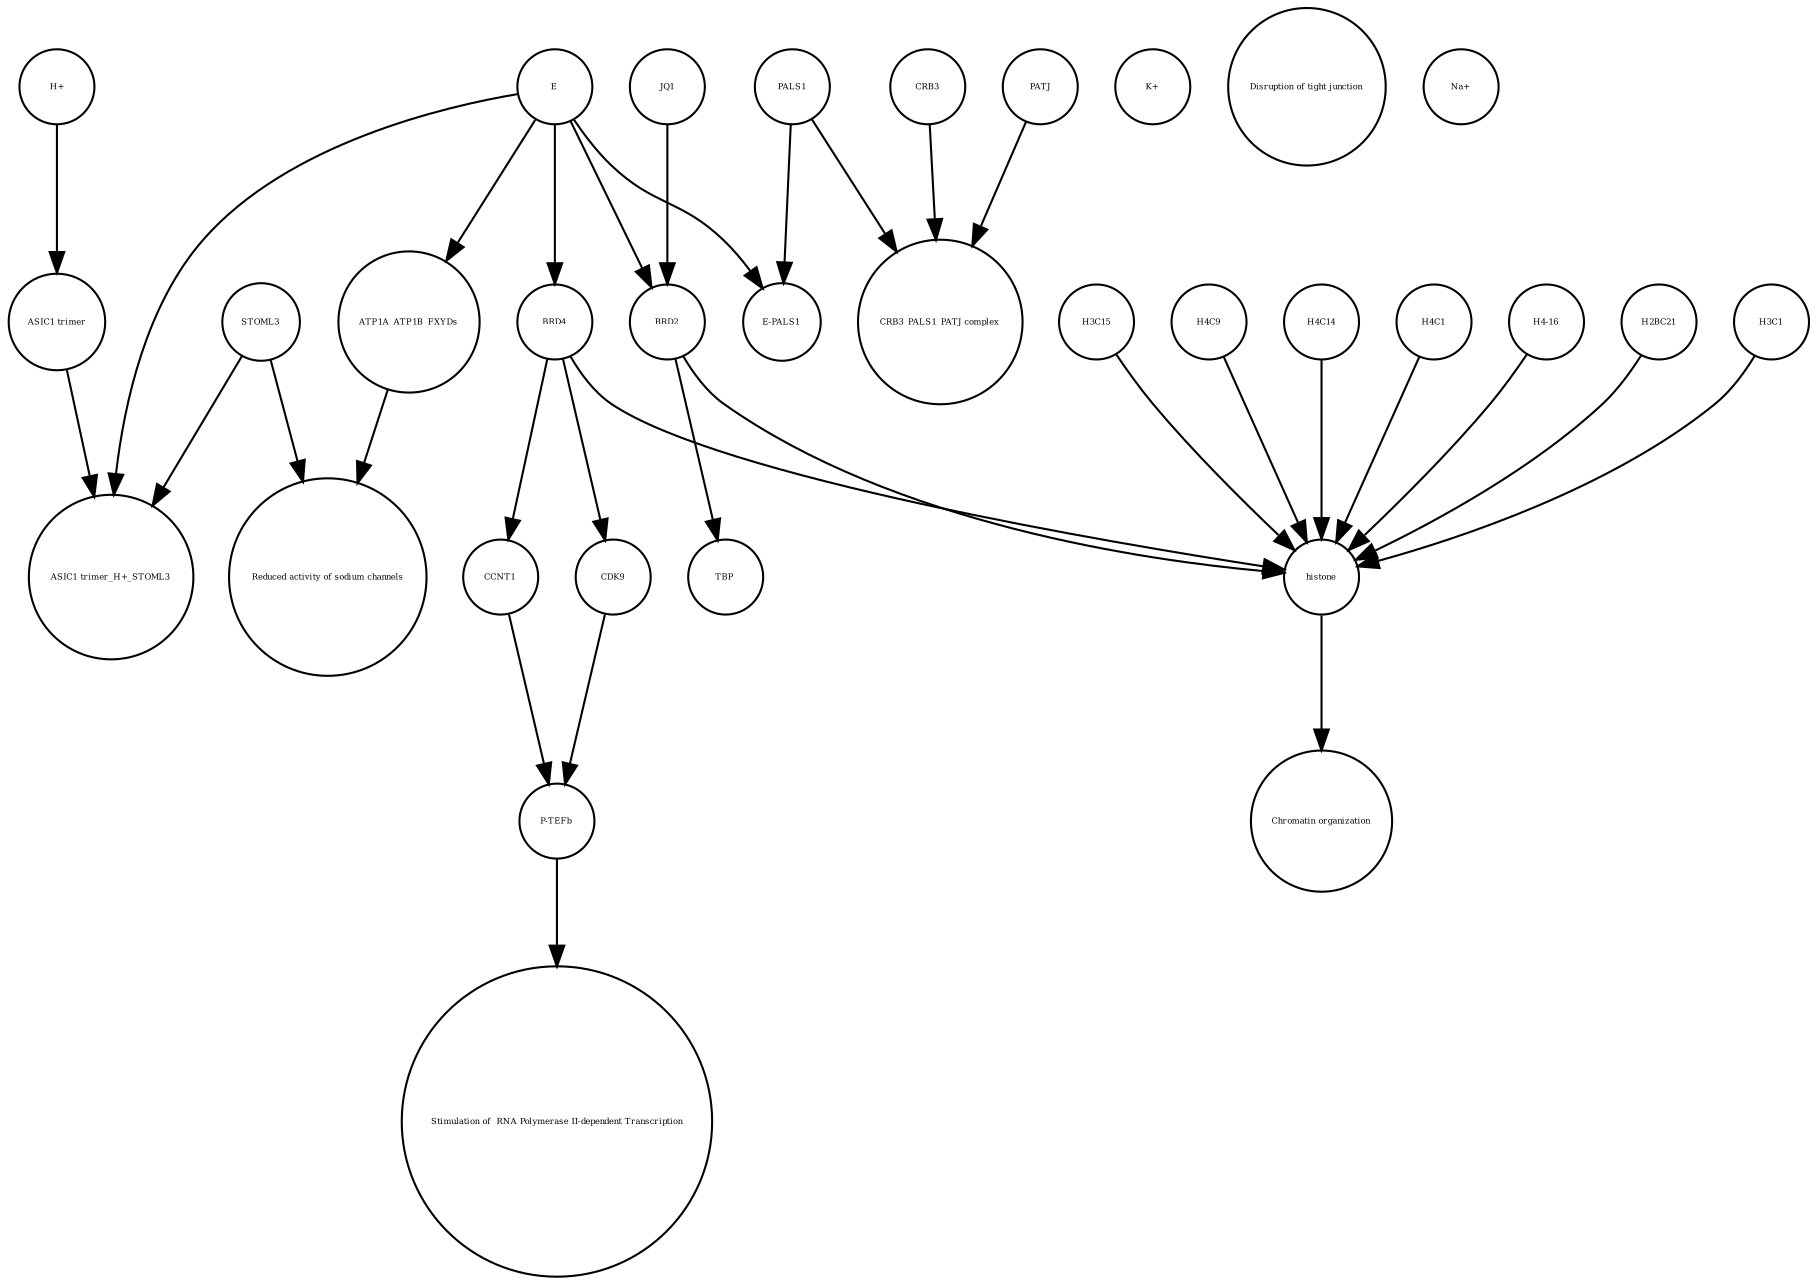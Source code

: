 strict digraph  {
STOML3 [annotation="", bipartite=0, cls=macromolecule, fontsize=4, label=STOML3, shape=circle];
CDK9 [annotation="", bipartite=0, cls=macromolecule, fontsize=4, label=CDK9, shape=circle];
ATP1A_ATP1B_FXYDs [annotation="", bipartite=0, cls=complex, fontsize=4, label=ATP1A_ATP1B_FXYDs, shape=circle];
JQ1 [annotation="", bipartite=0, cls=macromolecule, fontsize=4, label=JQ1, shape=circle];
"E-PALS1" [annotation="", bipartite=0, cls=complex, fontsize=4, label="E-PALS1", shape=circle];
"H+" [annotation="", bipartite=0, cls="simple chemical", fontsize=4, label="H+", shape=circle];
"Chromatin organization" [annotation="", bipartite=0, cls=phenotype, fontsize=4, label="Chromatin organization", shape=circle];
PATJ [annotation="", bipartite=0, cls=macromolecule, fontsize=4, label=PATJ, shape=circle];
PALS1 [annotation="", bipartite=0, cls=macromolecule, fontsize=4, label=PALS1, shape=circle];
"H4-16" [annotation="", bipartite=0, cls=macromolecule, fontsize=4, label="H4-16", shape=circle];
histone [annotation="", bipartite=0, cls=complex, fontsize=4, label=histone, shape=circle];
"CRB3_PALS1_PATJ complex" [annotation="", bipartite=0, cls=complex, fontsize=4, label="CRB3_PALS1_PATJ complex", shape=circle];
"Reduced activity of sodium channels" [annotation="", bipartite=0, cls=phenotype, fontsize=4, label="Reduced activity of sodium channels", shape=circle];
" Stimulation of  RNA Polymerase II-dependent Transcription " [annotation="", bipartite=0, cls=phenotype, fontsize=4, label=" Stimulation of  RNA Polymerase II-dependent Transcription ", shape=circle];
"ASIC1 trimer_H+_STOML3" [annotation="", bipartite=0, cls=complex, fontsize=4, label="ASIC1 trimer_H+_STOML3", shape=circle];
"K+" [annotation="", bipartite=0, cls="simple chemical", fontsize=4, label="K+", shape=circle];
H2BC21 [annotation="", bipartite=0, cls=macromolecule, fontsize=4, label=H2BC21, shape=circle];
BRD2 [annotation="", bipartite=0, cls=macromolecule, fontsize=4, label=BRD2, shape=circle];
TBP [annotation="", bipartite=0, cls=macromolecule, fontsize=4, label=TBP, shape=circle];
"Disruption of tight junction" [annotation="", bipartite=0, cls=phenotype, fontsize=4, label="Disruption of tight junction", shape=circle];
BRD4 [annotation="", bipartite=0, cls=macromolecule, fontsize=4, label=BRD4, shape=circle];
E [annotation=urn_miriam_ncbiprotein_BCD58755, bipartite=0, cls=macromolecule, fontsize=4, label=E, shape=circle];
"P-TEFb" [annotation="", bipartite=0, cls=complex, fontsize=4, label="P-TEFb", shape=circle];
H3C1 [annotation="", bipartite=0, cls=macromolecule, fontsize=4, label=H3C1, shape=circle];
CCNT1 [annotation="", bipartite=0, cls=macromolecule, fontsize=4, label=CCNT1, shape=circle];
CRB3 [annotation="", bipartite=0, cls=macromolecule, fontsize=4, label=CRB3, shape=circle];
H3C15 [annotation="", bipartite=0, cls=macromolecule, fontsize=4, label=H3C15, shape=circle];
"Na+" [annotation="", bipartite=0, cls="simple chemical", fontsize=4, label="Na+", shape=circle];
"ASIC1 trimer" [annotation="", bipartite=0, cls=macromolecule, fontsize=4, label="ASIC1 trimer", shape=circle];
H4C9 [annotation="", bipartite=0, cls=macromolecule, fontsize=4, label=H4C9, shape=circle];
H4C14 [annotation="", bipartite=0, cls=macromolecule, fontsize=4, label=H4C14, shape=circle];
H4C1 [annotation="", bipartite=0, cls=macromolecule, fontsize=4, label=H4C1, shape=circle];
STOML3 -> "Reduced activity of sodium channels"  [annotation="", interaction_type=production];
STOML3 -> "ASIC1 trimer_H+_STOML3"  [annotation="", interaction_type=production];
CDK9 -> "P-TEFb"  [annotation="", interaction_type=production];
ATP1A_ATP1B_FXYDs -> "Reduced activity of sodium channels"  [annotation="", interaction_type=production];
JQ1 -> BRD2  [annotation="urn_miriam_doi_10.1038%2Fs41586-020-2286-9|urn_miriam_doi_10.1080%2F15592294.2018.1469891", interaction_type=inhibition];
"H+" -> "ASIC1 trimer"  [annotation="", interaction_type=production];
PATJ -> "CRB3_PALS1_PATJ complex"  [annotation="", interaction_type=production];
PALS1 -> "CRB3_PALS1_PATJ complex"  [annotation="", interaction_type=production];
PALS1 -> "E-PALS1"  [annotation="", interaction_type=production];
"H4-16" -> histone  [annotation="", interaction_type=production];
histone -> "Chromatin organization"  [annotation="", interaction_type=production];
H2BC21 -> histone  [annotation="", interaction_type=production];
BRD2 -> histone  [annotation="urn_miriam_doi_10.1038%2Fnsmb.3228.|urn_miriam_doi_10.1016%2Fj.molcel.2008.01.018", interaction_type=catalysis];
BRD2 -> TBP  [annotation="urn_miriam_doi_10.1007%2Fs11010-006-9223-6", interaction_type=catalysis];
BRD4 -> histone  [annotation="urn_miriam_doi_10.1038%2Fnsmb.3228.|urn_miriam_doi_10.1016%2Fj.molcel.2008.01.018", interaction_type=catalysis];
BRD4 -> CCNT1  [annotation="urn_miriam_doi_10.1016%2Fj.molcel.2005.06.027", interaction_type=catalysis];
BRD4 -> CDK9  [annotation="urn_miriam_doi_10.18632%2Foncotarget.18583|urn_miriam_doi_10.1016%2Fj.molcel.2005.06.027", interaction_type=catalysis];
E -> BRD4  [annotation="urn_miriam_doi_10.1038%2Fs41586-020-2286-9", interaction_type=inhibition];
E -> BRD2  [annotation="urn_miriam_doi_10.1038%2Fs41586-020-2286-9|urn_miriam_doi_10.1080%2F15592294.2018.1469891", interaction_type=inhibition];
E -> ATP1A_ATP1B_FXYDs  [annotation="urn_miriam_doi_10.1016%2Fj.virol.2011.03.029", interaction_type=inhibition];
E -> "ASIC1 trimer_H+_STOML3"  [annotation="urn_miriam_doi_10.1016%2Fj.virol.2011.03.029", interaction_type=inhibition];
E -> "E-PALS1"  [annotation="", interaction_type=production];
"P-TEFb" -> " Stimulation of  RNA Polymerase II-dependent Transcription "  [annotation="", interaction_type=production];
H3C1 -> histone  [annotation="", interaction_type=production];
CCNT1 -> "P-TEFb"  [annotation="", interaction_type=production];
CRB3 -> "CRB3_PALS1_PATJ complex"  [annotation="", interaction_type=production];
H3C15 -> histone  [annotation="", interaction_type=production];
"ASIC1 trimer" -> "ASIC1 trimer_H+_STOML3"  [annotation="", interaction_type=production];
H4C9 -> histone  [annotation="", interaction_type=production];
H4C14 -> histone  [annotation="", interaction_type=production];
H4C1 -> histone  [annotation="", interaction_type=production];
}

